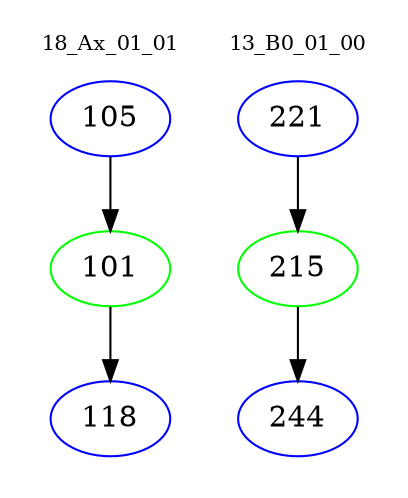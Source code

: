 digraph{
subgraph cluster_0 {
color = white
label = "18_Ax_01_01";
fontsize=10;
T0_105 [label="105", color="blue"]
T0_105 -> T0_101 [color="black"]
T0_101 [label="101", color="green"]
T0_101 -> T0_118 [color="black"]
T0_118 [label="118", color="blue"]
}
subgraph cluster_1 {
color = white
label = "13_B0_01_00";
fontsize=10;
T1_221 [label="221", color="blue"]
T1_221 -> T1_215 [color="black"]
T1_215 [label="215", color="green"]
T1_215 -> T1_244 [color="black"]
T1_244 [label="244", color="blue"]
}
}
